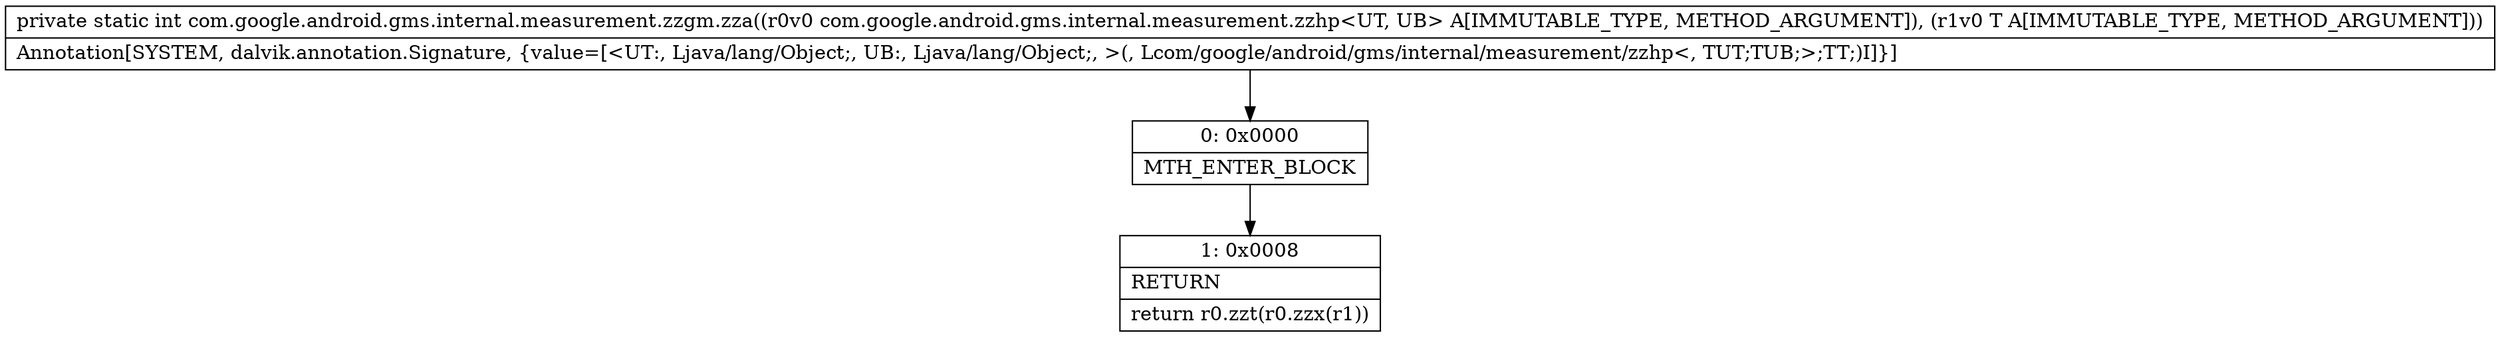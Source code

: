 digraph "CFG forcom.google.android.gms.internal.measurement.zzgm.zza(Lcom\/google\/android\/gms\/internal\/measurement\/zzhp;Ljava\/lang\/Object;)I" {
Node_0 [shape=record,label="{0\:\ 0x0000|MTH_ENTER_BLOCK\l}"];
Node_1 [shape=record,label="{1\:\ 0x0008|RETURN\l|return r0.zzt(r0.zzx(r1))\l}"];
MethodNode[shape=record,label="{private static int com.google.android.gms.internal.measurement.zzgm.zza((r0v0 com.google.android.gms.internal.measurement.zzhp\<UT, UB\> A[IMMUTABLE_TYPE, METHOD_ARGUMENT]), (r1v0 T A[IMMUTABLE_TYPE, METHOD_ARGUMENT]))  | Annotation[SYSTEM, dalvik.annotation.Signature, \{value=[\<UT:, Ljava\/lang\/Object;, UB:, Ljava\/lang\/Object;, \>(, Lcom\/google\/android\/gms\/internal\/measurement\/zzhp\<, TUT;TUB;\>;TT;)I]\}]\l}"];
MethodNode -> Node_0;
Node_0 -> Node_1;
}

